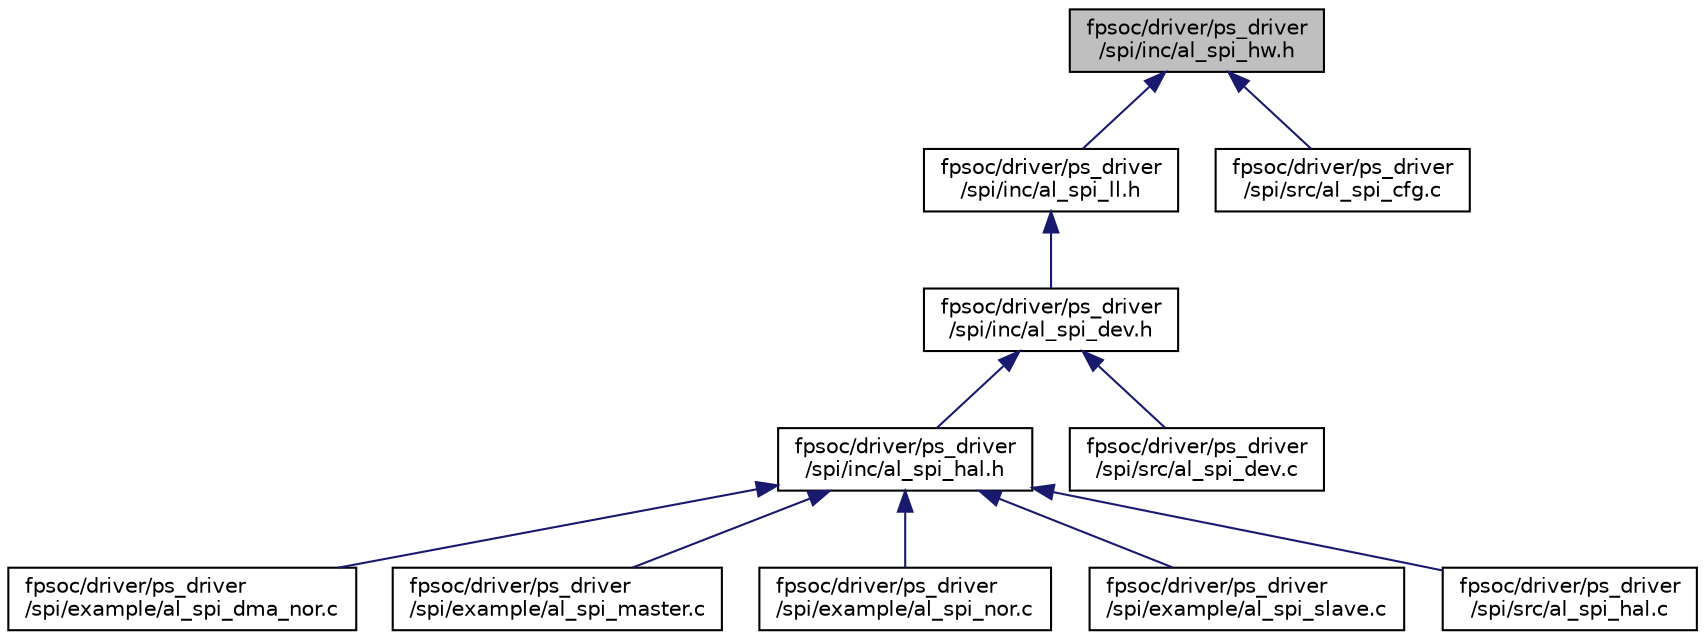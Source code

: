 digraph "fpsoc/driver/ps_driver/spi/inc/al_spi_hw.h"
{
  edge [fontname="Helvetica",fontsize="10",labelfontname="Helvetica",labelfontsize="10"];
  node [fontname="Helvetica",fontsize="10",shape=record];
  Node2 [label="fpsoc/driver/ps_driver\l/spi/inc/al_spi_hw.h",height=0.2,width=0.4,color="black", fillcolor="grey75", style="filled", fontcolor="black"];
  Node2 -> Node3 [dir="back",color="midnightblue",fontsize="10",style="solid",fontname="Helvetica"];
  Node3 [label="fpsoc/driver/ps_driver\l/spi/inc/al_spi_ll.h",height=0.2,width=0.4,color="black", fillcolor="white", style="filled",URL="$al__spi__ll_8h.html"];
  Node3 -> Node4 [dir="back",color="midnightblue",fontsize="10",style="solid",fontname="Helvetica"];
  Node4 [label="fpsoc/driver/ps_driver\l/spi/inc/al_spi_dev.h",height=0.2,width=0.4,color="black", fillcolor="white", style="filled",URL="$al__spi__dev_8h.html"];
  Node4 -> Node5 [dir="back",color="midnightblue",fontsize="10",style="solid",fontname="Helvetica"];
  Node5 [label="fpsoc/driver/ps_driver\l/spi/inc/al_spi_hal.h",height=0.2,width=0.4,color="black", fillcolor="white", style="filled",URL="$al__spi__hal_8h.html"];
  Node5 -> Node6 [dir="back",color="midnightblue",fontsize="10",style="solid",fontname="Helvetica"];
  Node6 [label="fpsoc/driver/ps_driver\l/spi/example/al_spi_dma_nor.c",height=0.2,width=0.4,color="black", fillcolor="white", style="filled",URL="$al__spi__dma__nor_8c.html",tooltip="al_spi_dma_nor example "];
  Node5 -> Node7 [dir="back",color="midnightblue",fontsize="10",style="solid",fontname="Helvetica"];
  Node7 [label="fpsoc/driver/ps_driver\l/spi/example/al_spi_master.c",height=0.2,width=0.4,color="black", fillcolor="white", style="filled",URL="$al__spi__master_8c.html",tooltip="al_spi_master example "];
  Node5 -> Node8 [dir="back",color="midnightblue",fontsize="10",style="solid",fontname="Helvetica"];
  Node8 [label="fpsoc/driver/ps_driver\l/spi/example/al_spi_nor.c",height=0.2,width=0.4,color="black", fillcolor="white", style="filled",URL="$al__spi__nor_8c.html",tooltip="al_spi_nor example "];
  Node5 -> Node9 [dir="back",color="midnightblue",fontsize="10",style="solid",fontname="Helvetica"];
  Node9 [label="fpsoc/driver/ps_driver\l/spi/example/al_spi_slave.c",height=0.2,width=0.4,color="black", fillcolor="white", style="filled",URL="$al__spi__slave_8c.html",tooltip="al_spi_slave example "];
  Node5 -> Node10 [dir="back",color="midnightblue",fontsize="10",style="solid",fontname="Helvetica"];
  Node10 [label="fpsoc/driver/ps_driver\l/spi/src/al_spi_hal.c",height=0.2,width=0.4,color="black", fillcolor="white", style="filled",URL="$al__spi__hal_8c.html"];
  Node4 -> Node11 [dir="back",color="midnightblue",fontsize="10",style="solid",fontname="Helvetica"];
  Node11 [label="fpsoc/driver/ps_driver\l/spi/src/al_spi_dev.c",height=0.2,width=0.4,color="black", fillcolor="white", style="filled",URL="$al__spi__dev_8c.html"];
  Node2 -> Node12 [dir="back",color="midnightblue",fontsize="10",style="solid",fontname="Helvetica"];
  Node12 [label="fpsoc/driver/ps_driver\l/spi/src/al_spi_cfg.c",height=0.2,width=0.4,color="black", fillcolor="white", style="filled",URL="$al__spi__cfg_8c.html"];
}

